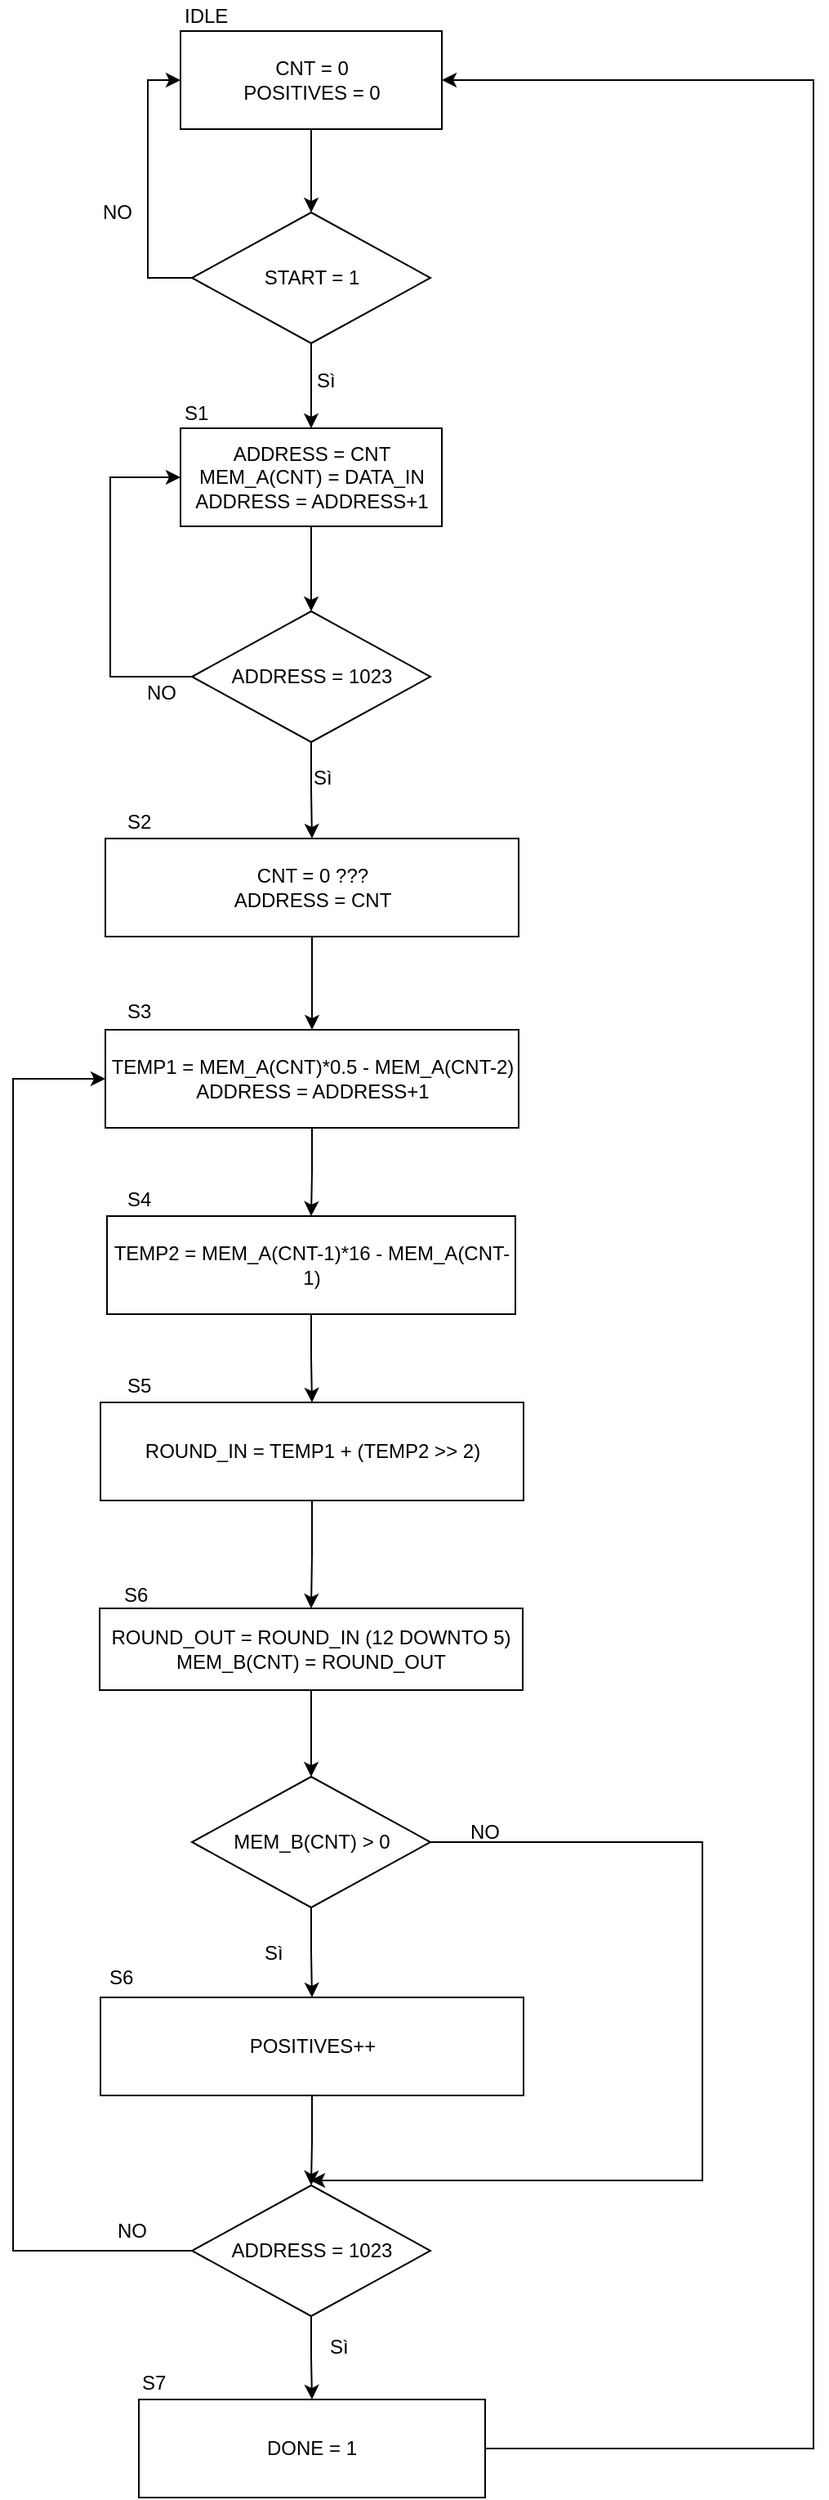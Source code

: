 <mxfile version="10.6.3" type="github"><diagram id="Q2Cqu0K0B7bjCWtc9zZl" name="Page-1"><mxGraphModel dx="480" dy="553" grid="1" gridSize="10" guides="1" tooltips="1" connect="1" arrows="1" fold="1" page="1" pageScale="1" pageWidth="827" pageHeight="1169" math="0" shadow="0"><root><mxCell id="0"/><mxCell id="1" parent="0"/><mxCell id="Qgo2Yb9ARhmask6T_yiK-40" style="edgeStyle=orthogonalEdgeStyle;rounded=0;orthogonalLoop=1;jettySize=auto;html=1;exitX=0.5;exitY=1;exitDx=0;exitDy=0;entryX=0.5;entryY=0;entryDx=0;entryDy=0;" parent="1" source="Qgo2Yb9ARhmask6T_yiK-1" target="Qgo2Yb9ARhmask6T_yiK-38" edge="1"><mxGeometry relative="1" as="geometry"/></mxCell><mxCell id="Qgo2Yb9ARhmask6T_yiK-1" value="&lt;div&gt;CNT = 0&lt;/div&gt;&lt;div&gt;POSITIVES = 0&lt;br&gt;&lt;/div&gt;" style="rounded=0;whiteSpace=wrap;html=1;" parent="1" vertex="1"><mxGeometry x="270.5" y="95" width="160" height="60" as="geometry"/></mxCell><mxCell id="Qgo2Yb9ARhmask6T_yiK-2" value="IDLE" style="text;html=1;resizable=0;points=[];autosize=1;align=left;verticalAlign=top;spacingTop=-4;" parent="1" vertex="1"><mxGeometry x="270.5" y="76" width="40" height="20" as="geometry"/></mxCell><mxCell id="Qgo2Yb9ARhmask6T_yiK-7" style="edgeStyle=orthogonalEdgeStyle;rounded=0;orthogonalLoop=1;jettySize=auto;html=1;exitX=0.5;exitY=1;exitDx=0;exitDy=0;entryX=0.5;entryY=0;entryDx=0;entryDy=0;" parent="1" source="Qgo2Yb9ARhmask6T_yiK-8" target="Qgo2Yb9ARhmask6T_yiK-11" edge="1"><mxGeometry relative="1" as="geometry"><mxPoint x="350.5" y="447" as="targetPoint"/></mxGeometry></mxCell><mxCell id="Qgo2Yb9ARhmask6T_yiK-8" value="&lt;div&gt;ADDRESS = CNT&lt;br&gt;&lt;/div&gt;&lt;div&gt;MEM_A(CNT) = DATA_IN&lt;/div&gt;&lt;div&gt;ADDRESS = ADDRESS+1&lt;br&gt;&lt;/div&gt;" style="rounded=0;whiteSpace=wrap;html=1;" parent="1" vertex="1"><mxGeometry x="270.5" y="338" width="160" height="60" as="geometry"/></mxCell><mxCell id="Qgo2Yb9ARhmask6T_yiK-9" value="S1" style="text;html=1;resizable=0;points=[];autosize=1;align=left;verticalAlign=top;spacingTop=-4;" parent="1" vertex="1"><mxGeometry x="270.5" y="319" width="30" height="20" as="geometry"/></mxCell><mxCell id="Qgo2Yb9ARhmask6T_yiK-12" style="edgeStyle=orthogonalEdgeStyle;rounded=0;orthogonalLoop=1;jettySize=auto;html=1;exitX=0;exitY=0.5;exitDx=0;exitDy=0;entryX=0;entryY=0.5;entryDx=0;entryDy=0;" parent="1" source="Qgo2Yb9ARhmask6T_yiK-11" target="Qgo2Yb9ARhmask6T_yiK-8" edge="1"><mxGeometry relative="1" as="geometry"><Array as="points"><mxPoint x="227.5" y="490"/><mxPoint x="227.5" y="368"/></Array></mxGeometry></mxCell><mxCell id="Qgo2Yb9ARhmask6T_yiK-27" style="edgeStyle=orthogonalEdgeStyle;rounded=0;orthogonalLoop=1;jettySize=auto;html=1;exitX=0.5;exitY=1;exitDx=0;exitDy=0;entryX=0.5;entryY=0;entryDx=0;entryDy=0;" parent="1" source="Qgo2Yb9ARhmask6T_yiK-11" target="Qgo2Yb9ARhmask6T_yiK-26" edge="1"><mxGeometry relative="1" as="geometry"/></mxCell><mxCell id="Qgo2Yb9ARhmask6T_yiK-11" value="ADDRESS = 1023" style="rhombus;whiteSpace=wrap;html=1;" parent="1" vertex="1"><mxGeometry x="277.5" y="450" width="146" height="80" as="geometry"/></mxCell><mxCell id="Qgo2Yb9ARhmask6T_yiK-13" value="NO" style="text;html=1;resizable=0;points=[];autosize=1;align=left;verticalAlign=top;spacingTop=-4;" parent="1" vertex="1"><mxGeometry x="247.5" y="490" width="30" height="20" as="geometry"/></mxCell><mxCell id="Qgo2Yb9ARhmask6T_yiK-22" value="" style="edgeStyle=orthogonalEdgeStyle;rounded=0;orthogonalLoop=1;jettySize=auto;html=1;" parent="1" source="Qgo2Yb9ARhmask6T_yiK-16" target="Qgo2Yb9ARhmask6T_yiK-21" edge="1"><mxGeometry relative="1" as="geometry"/></mxCell><mxCell id="Qgo2Yb9ARhmask6T_yiK-16" value="&lt;div&gt;&lt;div&gt;TEMP1 = MEM_A(CNT)*0.5 - MEM_A(CNT-2)&lt;br&gt;&lt;/div&gt;ADDRESS = ADDRESS+1&lt;/div&gt;" style="rounded=0;whiteSpace=wrap;html=1;" parent="1" vertex="1"><mxGeometry x="224.5" y="706" width="253" height="60" as="geometry"/></mxCell><mxCell id="Qgo2Yb9ARhmask6T_yiK-25" value="" style="edgeStyle=orthogonalEdgeStyle;rounded=0;orthogonalLoop=1;jettySize=auto;html=1;" parent="1" source="Qgo2Yb9ARhmask6T_yiK-21" target="Qgo2Yb9ARhmask6T_yiK-24" edge="1"><mxGeometry relative="1" as="geometry"/></mxCell><mxCell id="Qgo2Yb9ARhmask6T_yiK-21" value="TEMP2 = MEM_A(CNT-1)*16 - MEM_A(CNT-1)" style="rounded=0;whiteSpace=wrap;html=1;" parent="1" vertex="1"><mxGeometry x="225.5" y="820" width="250" height="60" as="geometry"/></mxCell><mxCell id="ZcKgzS6efg3AVejuTFJ0-3" value="" style="edgeStyle=orthogonalEdgeStyle;rounded=0;orthogonalLoop=1;jettySize=auto;html=1;" parent="1" source="Qgo2Yb9ARhmask6T_yiK-24" target="ZcKgzS6efg3AVejuTFJ0-1" edge="1"><mxGeometry relative="1" as="geometry"/></mxCell><mxCell id="Qgo2Yb9ARhmask6T_yiK-24" value="&lt;div&gt;ROUND_IN = TEMP1 + (TEMP2 &amp;gt;&amp;gt; 2)&lt;/div&gt;" style="rounded=0;whiteSpace=wrap;html=1;" parent="1" vertex="1"><mxGeometry x="221.5" y="934" width="259" height="60" as="geometry"/></mxCell><mxCell id="Qgo2Yb9ARhmask6T_yiK-19" value="Sì" style="text;html=1;resizable=0;points=[];autosize=1;align=left;verticalAlign=top;spacingTop=-4;" parent="1" vertex="1"><mxGeometry x="350" y="541.5" width="30" height="20" as="geometry"/></mxCell><mxCell id="Qgo2Yb9ARhmask6T_yiK-30" style="edgeStyle=orthogonalEdgeStyle;rounded=0;orthogonalLoop=1;jettySize=auto;html=1;exitX=0;exitY=0.5;exitDx=0;exitDy=0;entryX=0;entryY=0.5;entryDx=0;entryDy=0;" parent="1" source="Qgo2Yb9ARhmask6T_yiK-20" target="Qgo2Yb9ARhmask6T_yiK-16" edge="1"><mxGeometry relative="1" as="geometry"><Array as="points"><mxPoint x="168" y="1453"/><mxPoint x="168" y="736"/></Array></mxGeometry></mxCell><mxCell id="Qgo2Yb9ARhmask6T_yiK-37" value="" style="edgeStyle=orthogonalEdgeStyle;rounded=0;orthogonalLoop=1;jettySize=auto;html=1;" parent="1" source="Qgo2Yb9ARhmask6T_yiK-20" target="Qgo2Yb9ARhmask6T_yiK-36" edge="1"><mxGeometry relative="1" as="geometry"/></mxCell><mxCell id="Qgo2Yb9ARhmask6T_yiK-20" value="ADDRESS = 1023" style="rhombus;whiteSpace=wrap;html=1;" parent="1" vertex="1"><mxGeometry x="277.5" y="1413" width="146" height="80" as="geometry"/></mxCell><mxCell id="Qgo2Yb9ARhmask6T_yiK-28" style="edgeStyle=orthogonalEdgeStyle;rounded=0;orthogonalLoop=1;jettySize=auto;html=1;exitX=0.5;exitY=1;exitDx=0;exitDy=0;entryX=0.5;entryY=0;entryDx=0;entryDy=0;" parent="1" source="Qgo2Yb9ARhmask6T_yiK-26" target="Qgo2Yb9ARhmask6T_yiK-16" edge="1"><mxGeometry relative="1" as="geometry"/></mxCell><mxCell id="Qgo2Yb9ARhmask6T_yiK-26" value="&lt;div&gt;CNT = 0 ???&lt;br&gt;&lt;/div&gt;&lt;div&gt;ADDRESS = CNT&lt;br&gt;&lt;/div&gt;" style="rounded=0;whiteSpace=wrap;html=1;" parent="1" vertex="1"><mxGeometry x="224.5" y="589" width="253" height="60" as="geometry"/></mxCell><mxCell id="Qgo2Yb9ARhmask6T_yiK-31" value="NO" style="text;html=1;resizable=0;points=[];autosize=1;align=left;verticalAlign=top;spacingTop=-4;" parent="1" vertex="1"><mxGeometry x="230" y="1431" width="30" height="20" as="geometry"/></mxCell><mxCell id="Qgo2Yb9ARhmask6T_yiK-34" value="Sì" style="text;html=1;resizable=0;points=[];autosize=1;align=left;verticalAlign=top;spacingTop=-4;" parent="1" vertex="1"><mxGeometry x="360" y="1502" width="30" height="20" as="geometry"/></mxCell><mxCell id="Qgo2Yb9ARhmask6T_yiK-62" style="edgeStyle=orthogonalEdgeStyle;rounded=0;orthogonalLoop=1;jettySize=auto;html=1;exitX=1;exitY=0.5;exitDx=0;exitDy=0;entryX=1;entryY=0.5;entryDx=0;entryDy=0;" parent="1" source="Qgo2Yb9ARhmask6T_yiK-36" target="Qgo2Yb9ARhmask6T_yiK-1" edge="1"><mxGeometry relative="1" as="geometry"><Array as="points"><mxPoint x="658" y="1574"/><mxPoint x="658" y="125"/></Array></mxGeometry></mxCell><mxCell id="Qgo2Yb9ARhmask6T_yiK-36" value="DONE = 1" style="rounded=0;whiteSpace=wrap;html=1;" parent="1" vertex="1"><mxGeometry x="245" y="1544" width="212" height="60" as="geometry"/></mxCell><mxCell id="Qgo2Yb9ARhmask6T_yiK-39" style="edgeStyle=orthogonalEdgeStyle;rounded=0;orthogonalLoop=1;jettySize=auto;html=1;exitX=0.5;exitY=1;exitDx=0;exitDy=0;entryX=0.5;entryY=0;entryDx=0;entryDy=0;" parent="1" source="Qgo2Yb9ARhmask6T_yiK-38" target="Qgo2Yb9ARhmask6T_yiK-8" edge="1"><mxGeometry relative="1" as="geometry"/></mxCell><mxCell id="Qgo2Yb9ARhmask6T_yiK-41" style="edgeStyle=orthogonalEdgeStyle;rounded=0;orthogonalLoop=1;jettySize=auto;html=1;exitX=0;exitY=0.5;exitDx=0;exitDy=0;entryX=0;entryY=0.5;entryDx=0;entryDy=0;" parent="1" source="Qgo2Yb9ARhmask6T_yiK-38" target="Qgo2Yb9ARhmask6T_yiK-1" edge="1"><mxGeometry relative="1" as="geometry"/></mxCell><mxCell id="Qgo2Yb9ARhmask6T_yiK-38" value="START = 1" style="rhombus;whiteSpace=wrap;html=1;" parent="1" vertex="1"><mxGeometry x="277.5" y="206" width="146" height="80" as="geometry"/></mxCell><mxCell id="Qgo2Yb9ARhmask6T_yiK-42" value="NO" style="text;html=1;resizable=0;points=[];autosize=1;align=left;verticalAlign=top;spacingTop=-4;" parent="1" vertex="1"><mxGeometry x="220.5" y="196" width="30" height="20" as="geometry"/></mxCell><mxCell id="Qgo2Yb9ARhmask6T_yiK-43" value="Sì" style="text;html=1;resizable=0;points=[];autosize=1;align=left;verticalAlign=top;spacingTop=-4;" parent="1" vertex="1"><mxGeometry x="351.5" y="299" width="30" height="20" as="geometry"/></mxCell><mxCell id="Qgo2Yb9ARhmask6T_yiK-44" value="S2" style="text;html=1;resizable=0;points=[];autosize=1;align=left;verticalAlign=top;spacingTop=-4;" parent="1" vertex="1"><mxGeometry x="235.5" y="569" width="30" height="20" as="geometry"/></mxCell><mxCell id="Qgo2Yb9ARhmask6T_yiK-45" value="S3" style="text;html=1;resizable=0;points=[];autosize=1;align=left;verticalAlign=top;spacingTop=-4;" parent="1" vertex="1"><mxGeometry x="235.5" y="685" width="30" height="20" as="geometry"/></mxCell><mxCell id="Qgo2Yb9ARhmask6T_yiK-46" value="S4" style="text;html=1;resizable=0;points=[];autosize=1;align=left;verticalAlign=top;spacingTop=-4;" parent="1" vertex="1"><mxGeometry x="235.5" y="800" width="30" height="20" as="geometry"/></mxCell><mxCell id="Qgo2Yb9ARhmask6T_yiK-47" value="S5" style="text;html=1;resizable=0;points=[];autosize=1;align=left;verticalAlign=top;spacingTop=-4;" parent="1" vertex="1"><mxGeometry x="235.5" y="914" width="30" height="20" as="geometry"/></mxCell><mxCell id="Qgo2Yb9ARhmask6T_yiK-55" value="" style="edgeStyle=orthogonalEdgeStyle;rounded=0;orthogonalLoop=1;jettySize=auto;html=1;" parent="1" source="Qgo2Yb9ARhmask6T_yiK-51" target="Qgo2Yb9ARhmask6T_yiK-53" edge="1"><mxGeometry relative="1" as="geometry"/></mxCell><mxCell id="ZcKgzS6efg3AVejuTFJ0-6" style="edgeStyle=orthogonalEdgeStyle;rounded=0;orthogonalLoop=1;jettySize=auto;html=1;exitX=1;exitY=0.5;exitDx=0;exitDy=0;" parent="1" source="Qgo2Yb9ARhmask6T_yiK-51" edge="1"><mxGeometry relative="1" as="geometry"><mxPoint x="350" y="1410" as="targetPoint"/><Array as="points"><mxPoint x="590" y="1203"/><mxPoint x="590" y="1410"/></Array></mxGeometry></mxCell><mxCell id="Qgo2Yb9ARhmask6T_yiK-51" value="MEM_B(CNT) &amp;gt; 0" style="rhombus;whiteSpace=wrap;html=1;" parent="1" vertex="1"><mxGeometry x="277.5" y="1163" width="146" height="80" as="geometry"/></mxCell><mxCell id="Qgo2Yb9ARhmask6T_yiK-56" value="" style="edgeStyle=orthogonalEdgeStyle;rounded=0;orthogonalLoop=1;jettySize=auto;html=1;" parent="1" source="Qgo2Yb9ARhmask6T_yiK-53" target="Qgo2Yb9ARhmask6T_yiK-20" edge="1"><mxGeometry relative="1" as="geometry"/></mxCell><mxCell id="Qgo2Yb9ARhmask6T_yiK-53" value="POSITIVES++" style="rounded=0;whiteSpace=wrap;html=1;" parent="1" vertex="1"><mxGeometry x="221.5" y="1298" width="259" height="60" as="geometry"/></mxCell><mxCell id="Qgo2Yb9ARhmask6T_yiK-57" value="Sì" style="text;html=1;resizable=0;points=[];autosize=1;align=left;verticalAlign=top;spacingTop=-4;" parent="1" vertex="1"><mxGeometry x="320" y="1260.5" width="30" height="20" as="geometry"/></mxCell><mxCell id="Qgo2Yb9ARhmask6T_yiK-59" value="NO" style="text;html=1;resizable=0;points=[];autosize=1;align=left;verticalAlign=top;spacingTop=-4;" parent="1" vertex="1"><mxGeometry x="445.5" y="1187" width="30" height="20" as="geometry"/></mxCell><mxCell id="Qgo2Yb9ARhmask6T_yiK-63" value="S6" style="text;html=1;resizable=0;points=[];autosize=1;align=left;verticalAlign=top;spacingTop=-4;" parent="1" vertex="1"><mxGeometry x="224.5" y="1275.5" width="30" height="20" as="geometry"/></mxCell><mxCell id="Qgo2Yb9ARhmask6T_yiK-64" value="S7" style="text;html=1;resizable=0;points=[];autosize=1;align=left;verticalAlign=top;spacingTop=-4;" parent="1" vertex="1"><mxGeometry x="245" y="1524" width="30" height="20" as="geometry"/></mxCell><mxCell id="ZcKgzS6efg3AVejuTFJ0-5" value="" style="edgeStyle=orthogonalEdgeStyle;rounded=0;orthogonalLoop=1;jettySize=auto;html=1;entryX=0.5;entryY=0;entryDx=0;entryDy=0;" parent="1" source="ZcKgzS6efg3AVejuTFJ0-1" target="Qgo2Yb9ARhmask6T_yiK-51" edge="1"><mxGeometry relative="1" as="geometry"><mxPoint x="350.5" y="1190" as="targetPoint"/></mxGeometry></mxCell><mxCell id="ZcKgzS6efg3AVejuTFJ0-1" value="&lt;div&gt;ROUND_OUT = ROUND_IN (12 DOWNTO 5)&lt;/div&gt;&lt;div&gt;&lt;span&gt;MEM_B(CNT) = ROUND_OUT&lt;/span&gt;&lt;/div&gt;" style="rounded=0;whiteSpace=wrap;html=1;" parent="1" vertex="1"><mxGeometry x="221" y="1060" width="259" height="50" as="geometry"/></mxCell><mxCell id="ZcKgzS6efg3AVejuTFJ0-2" value="S6&lt;br&gt;&lt;br&gt;" style="text;html=1;resizable=0;points=[];autosize=1;align=left;verticalAlign=top;spacingTop=-4;" parent="1" vertex="1"><mxGeometry x="233.5" y="1042" width="30" height="30" as="geometry"/></mxCell></root></mxGraphModel></diagram></mxfile>